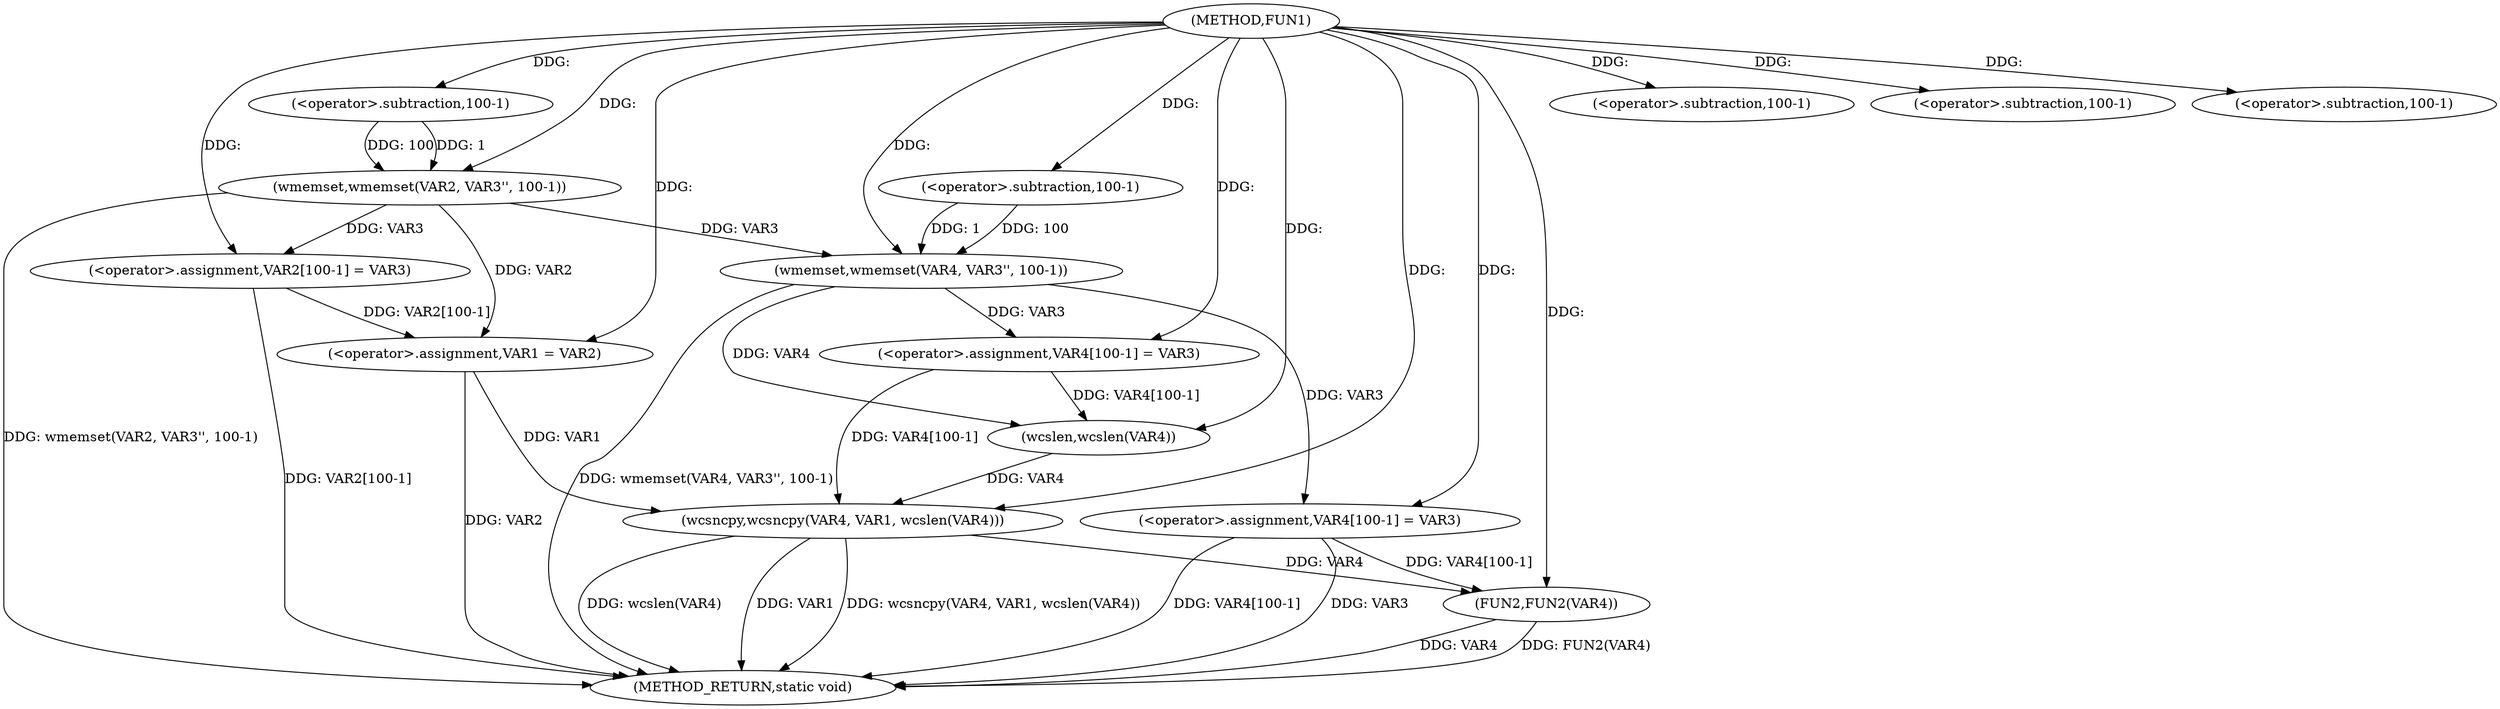 digraph FUN1 {  
"1000100" [label = "(METHOD,FUN1)" ]
"1000149" [label = "(METHOD_RETURN,static void)" ]
"1000104" [label = "(wmemset,wmemset(VAR2, VAR3'', 100-1))" ]
"1000107" [label = "(<operator>.subtraction,100-1)" ]
"1000110" [label = "(<operator>.assignment,VAR2[100-1] = VAR3)" ]
"1000113" [label = "(<operator>.subtraction,100-1)" ]
"1000117" [label = "(<operator>.assignment,VAR1 = VAR2)" ]
"1000122" [label = "(wmemset,wmemset(VAR4, VAR3'', 100-1))" ]
"1000125" [label = "(<operator>.subtraction,100-1)" ]
"1000128" [label = "(<operator>.assignment,VAR4[100-1] = VAR3)" ]
"1000131" [label = "(<operator>.subtraction,100-1)" ]
"1000135" [label = "(wcsncpy,wcsncpy(VAR4, VAR1, wcslen(VAR4)))" ]
"1000138" [label = "(wcslen,wcslen(VAR4))" ]
"1000140" [label = "(<operator>.assignment,VAR4[100-1] = VAR3)" ]
"1000143" [label = "(<operator>.subtraction,100-1)" ]
"1000147" [label = "(FUN2,FUN2(VAR4))" ]
  "1000104" -> "1000149"  [ label = "DDG: wmemset(VAR2, VAR3'', 100-1)"] 
  "1000140" -> "1000149"  [ label = "DDG: VAR4[100-1]"] 
  "1000147" -> "1000149"  [ label = "DDG: VAR4"] 
  "1000135" -> "1000149"  [ label = "DDG: wcslen(VAR4)"] 
  "1000117" -> "1000149"  [ label = "DDG: VAR2"] 
  "1000140" -> "1000149"  [ label = "DDG: VAR3"] 
  "1000135" -> "1000149"  [ label = "DDG: VAR1"] 
  "1000135" -> "1000149"  [ label = "DDG: wcsncpy(VAR4, VAR1, wcslen(VAR4))"] 
  "1000122" -> "1000149"  [ label = "DDG: wmemset(VAR4, VAR3'', 100-1)"] 
  "1000147" -> "1000149"  [ label = "DDG: FUN2(VAR4)"] 
  "1000110" -> "1000149"  [ label = "DDG: VAR2[100-1]"] 
  "1000100" -> "1000104"  [ label = "DDG: "] 
  "1000107" -> "1000104"  [ label = "DDG: 100"] 
  "1000107" -> "1000104"  [ label = "DDG: 1"] 
  "1000100" -> "1000107"  [ label = "DDG: "] 
  "1000104" -> "1000110"  [ label = "DDG: VAR3"] 
  "1000100" -> "1000110"  [ label = "DDG: "] 
  "1000100" -> "1000113"  [ label = "DDG: "] 
  "1000104" -> "1000117"  [ label = "DDG: VAR2"] 
  "1000110" -> "1000117"  [ label = "DDG: VAR2[100-1]"] 
  "1000100" -> "1000117"  [ label = "DDG: "] 
  "1000100" -> "1000122"  [ label = "DDG: "] 
  "1000104" -> "1000122"  [ label = "DDG: VAR3"] 
  "1000125" -> "1000122"  [ label = "DDG: 100"] 
  "1000125" -> "1000122"  [ label = "DDG: 1"] 
  "1000100" -> "1000125"  [ label = "DDG: "] 
  "1000122" -> "1000128"  [ label = "DDG: VAR3"] 
  "1000100" -> "1000128"  [ label = "DDG: "] 
  "1000100" -> "1000131"  [ label = "DDG: "] 
  "1000138" -> "1000135"  [ label = "DDG: VAR4"] 
  "1000128" -> "1000135"  [ label = "DDG: VAR4[100-1]"] 
  "1000100" -> "1000135"  [ label = "DDG: "] 
  "1000117" -> "1000135"  [ label = "DDG: VAR1"] 
  "1000122" -> "1000138"  [ label = "DDG: VAR4"] 
  "1000128" -> "1000138"  [ label = "DDG: VAR4[100-1]"] 
  "1000100" -> "1000138"  [ label = "DDG: "] 
  "1000100" -> "1000140"  [ label = "DDG: "] 
  "1000122" -> "1000140"  [ label = "DDG: VAR3"] 
  "1000100" -> "1000143"  [ label = "DDG: "] 
  "1000140" -> "1000147"  [ label = "DDG: VAR4[100-1]"] 
  "1000135" -> "1000147"  [ label = "DDG: VAR4"] 
  "1000100" -> "1000147"  [ label = "DDG: "] 
}
